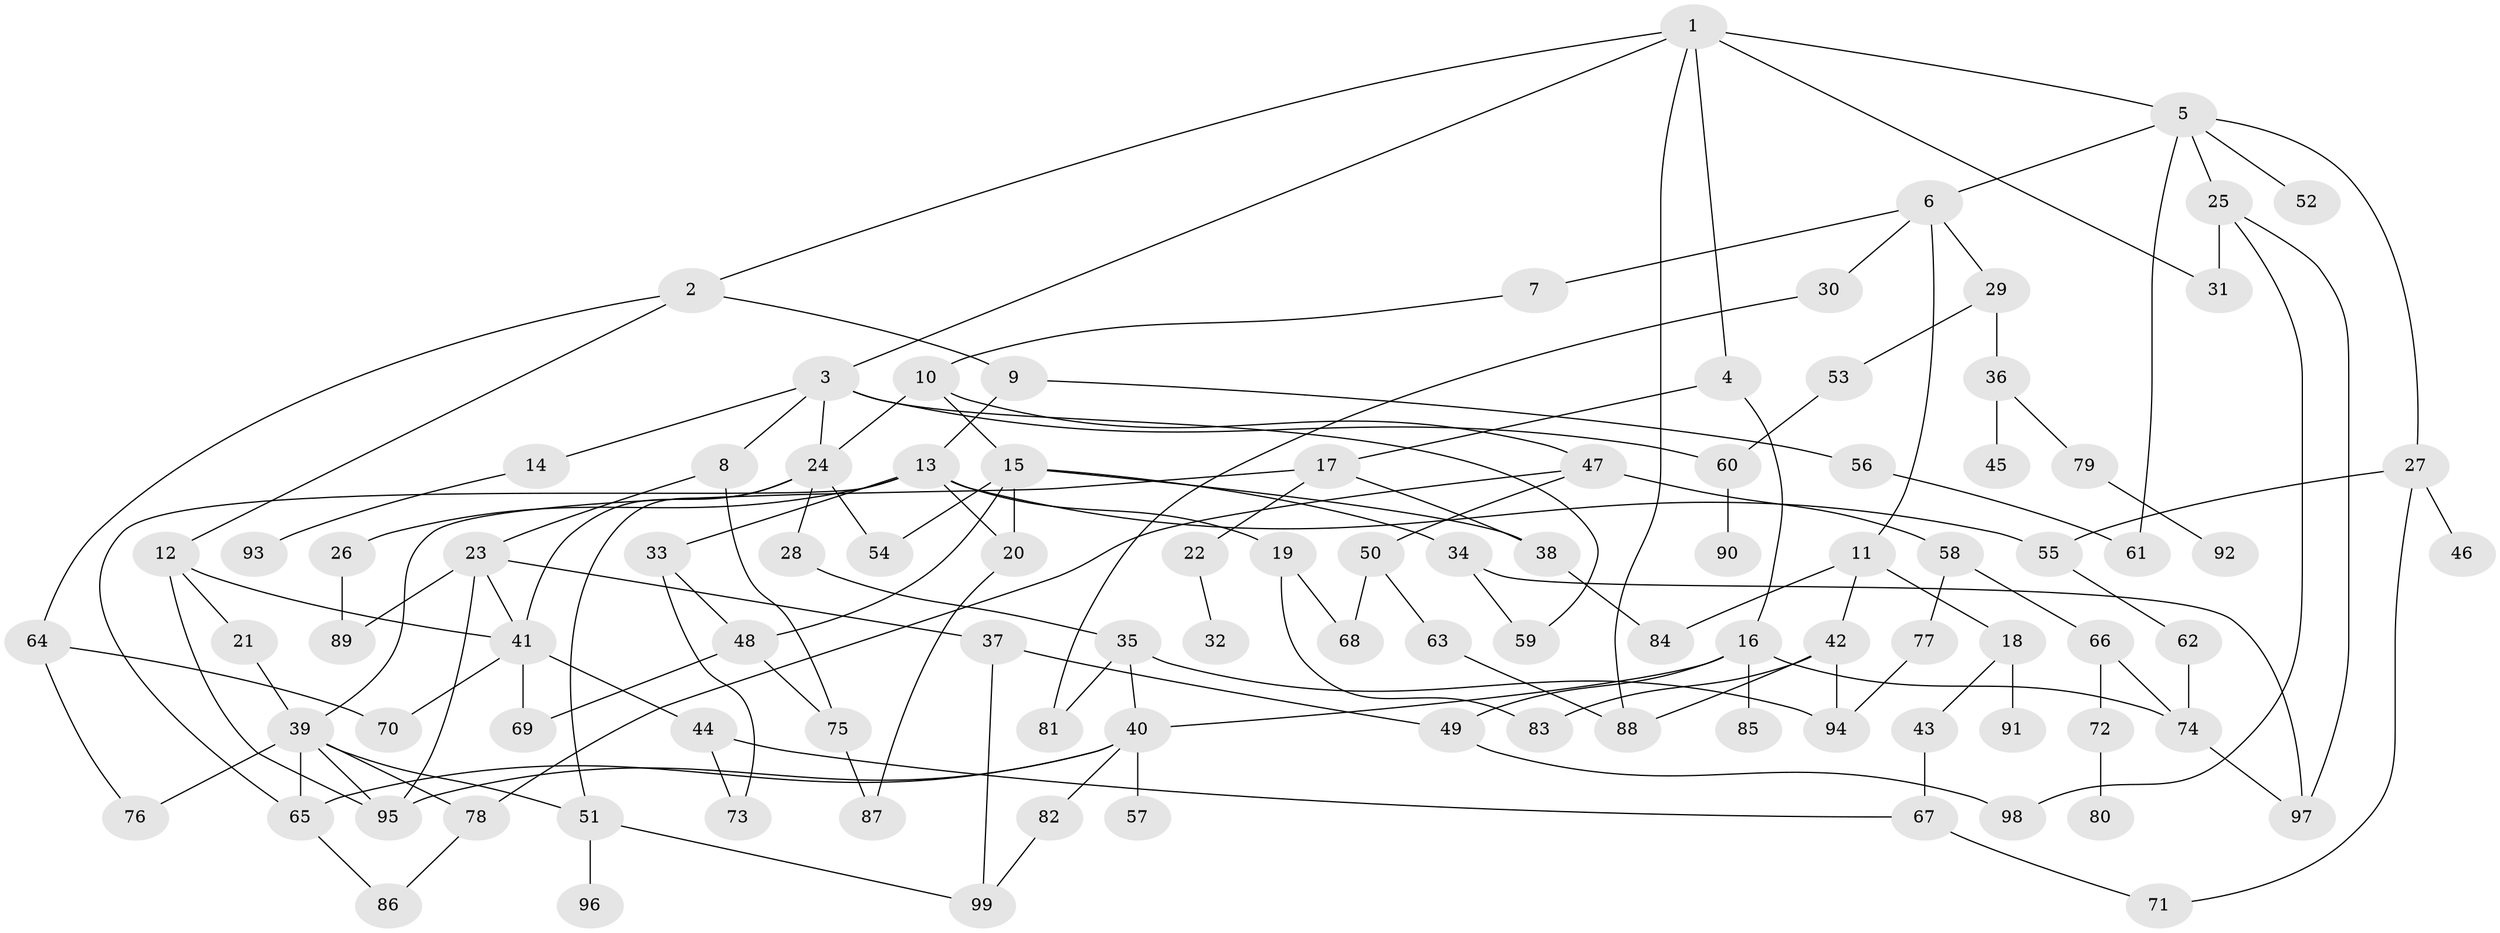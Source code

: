 // coarse degree distribution, {2: 0.3076923076923077, 8: 0.02564102564102564, 3: 0.15384615384615385, 7: 0.02564102564102564, 1: 0.23076923076923078, 4: 0.10256410256410256, 10: 0.05128205128205128, 9: 0.05128205128205128, 5: 0.05128205128205128}
// Generated by graph-tools (version 1.1) at 2025/46/03/04/25 21:46:15]
// undirected, 99 vertices, 145 edges
graph export_dot {
graph [start="1"]
  node [color=gray90,style=filled];
  1;
  2;
  3;
  4;
  5;
  6;
  7;
  8;
  9;
  10;
  11;
  12;
  13;
  14;
  15;
  16;
  17;
  18;
  19;
  20;
  21;
  22;
  23;
  24;
  25;
  26;
  27;
  28;
  29;
  30;
  31;
  32;
  33;
  34;
  35;
  36;
  37;
  38;
  39;
  40;
  41;
  42;
  43;
  44;
  45;
  46;
  47;
  48;
  49;
  50;
  51;
  52;
  53;
  54;
  55;
  56;
  57;
  58;
  59;
  60;
  61;
  62;
  63;
  64;
  65;
  66;
  67;
  68;
  69;
  70;
  71;
  72;
  73;
  74;
  75;
  76;
  77;
  78;
  79;
  80;
  81;
  82;
  83;
  84;
  85;
  86;
  87;
  88;
  89;
  90;
  91;
  92;
  93;
  94;
  95;
  96;
  97;
  98;
  99;
  1 -- 2;
  1 -- 3;
  1 -- 4;
  1 -- 5;
  1 -- 88;
  1 -- 31;
  2 -- 9;
  2 -- 12;
  2 -- 64;
  3 -- 8;
  3 -- 14;
  3 -- 59;
  3 -- 60;
  3 -- 24;
  4 -- 16;
  4 -- 17;
  5 -- 6;
  5 -- 25;
  5 -- 27;
  5 -- 52;
  5 -- 61;
  6 -- 7;
  6 -- 11;
  6 -- 29;
  6 -- 30;
  7 -- 10;
  8 -- 23;
  8 -- 75;
  9 -- 13;
  9 -- 56;
  10 -- 15;
  10 -- 24;
  10 -- 47;
  11 -- 18;
  11 -- 42;
  11 -- 84;
  12 -- 21;
  12 -- 95;
  12 -- 41;
  13 -- 19;
  13 -- 20;
  13 -- 26;
  13 -- 33;
  13 -- 55;
  13 -- 65;
  14 -- 93;
  15 -- 34;
  15 -- 48;
  15 -- 54;
  15 -- 38;
  15 -- 20;
  16 -- 85;
  16 -- 74;
  16 -- 49;
  16 -- 40;
  17 -- 22;
  17 -- 38;
  17 -- 39;
  18 -- 43;
  18 -- 91;
  19 -- 68;
  19 -- 83;
  20 -- 87;
  21 -- 39;
  22 -- 32;
  23 -- 37;
  23 -- 41;
  23 -- 95;
  23 -- 89;
  24 -- 28;
  24 -- 51;
  24 -- 41;
  24 -- 54;
  25 -- 31;
  25 -- 97;
  25 -- 98;
  26 -- 89;
  27 -- 46;
  27 -- 71;
  27 -- 55;
  28 -- 35;
  29 -- 36;
  29 -- 53;
  30 -- 81;
  33 -- 73;
  33 -- 48;
  34 -- 59;
  34 -- 97;
  35 -- 40;
  35 -- 81;
  35 -- 94;
  36 -- 45;
  36 -- 79;
  37 -- 49;
  37 -- 99;
  38 -- 84;
  39 -- 78;
  39 -- 65;
  39 -- 95;
  39 -- 51;
  39 -- 76;
  40 -- 57;
  40 -- 65;
  40 -- 82;
  40 -- 95;
  41 -- 44;
  41 -- 70;
  41 -- 69;
  42 -- 88;
  42 -- 94;
  42 -- 83;
  43 -- 67;
  44 -- 73;
  44 -- 67;
  47 -- 50;
  47 -- 58;
  47 -- 78;
  48 -- 69;
  48 -- 75;
  49 -- 98;
  50 -- 63;
  50 -- 68;
  51 -- 96;
  51 -- 99;
  53 -- 60;
  55 -- 62;
  56 -- 61;
  58 -- 66;
  58 -- 77;
  60 -- 90;
  62 -- 74;
  63 -- 88;
  64 -- 70;
  64 -- 76;
  65 -- 86;
  66 -- 72;
  66 -- 74;
  67 -- 71;
  72 -- 80;
  74 -- 97;
  75 -- 87;
  77 -- 94;
  78 -- 86;
  79 -- 92;
  82 -- 99;
}
